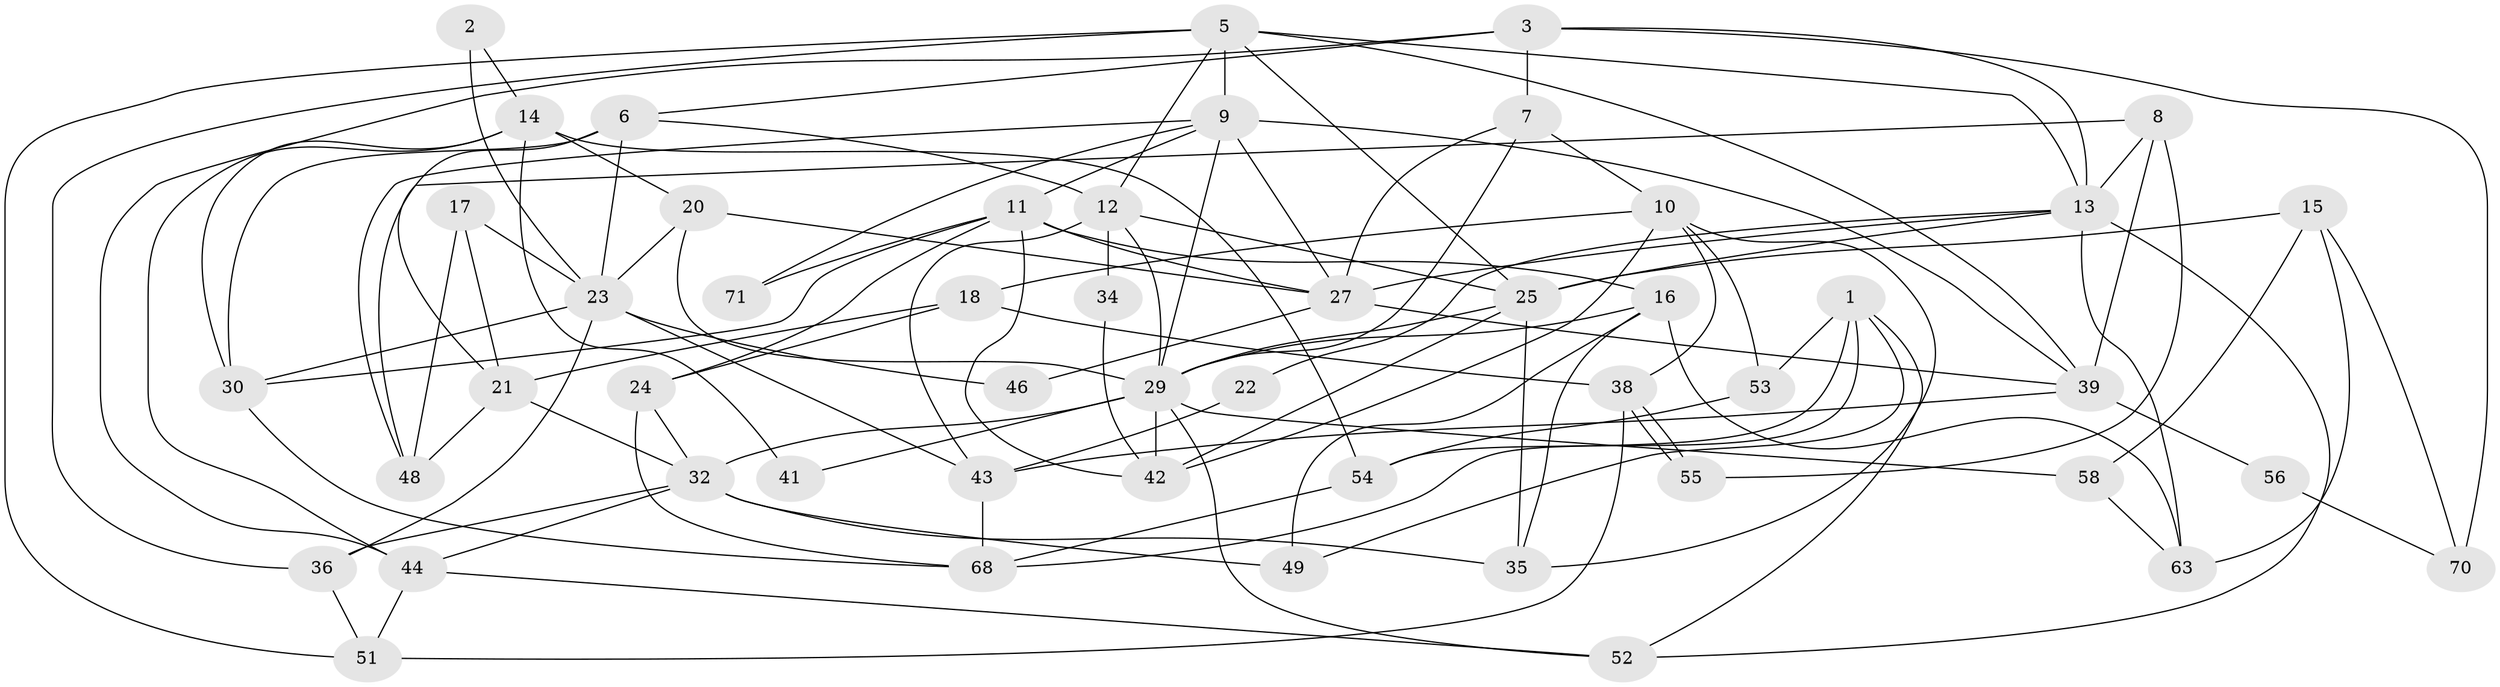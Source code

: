 // original degree distribution, {4: 0.3055555555555556, 2: 0.08333333333333333, 5: 0.19444444444444445, 3: 0.3055555555555556, 6: 0.06944444444444445, 8: 0.013888888888888888, 7: 0.027777777777777776}
// Generated by graph-tools (version 1.1) at 2025/11/02/27/25 16:11:21]
// undirected, 50 vertices, 116 edges
graph export_dot {
graph [start="1"]
  node [color=gray90,style=filled];
  1 [super="+4"];
  2;
  3;
  5 [super="+33"];
  6 [super="+37"];
  7;
  8;
  9 [super="+50"];
  10 [super="+66"];
  11 [super="+62"];
  12 [super="+31"];
  13 [super="+28"];
  14 [super="+69"];
  15;
  16 [super="+19"];
  17;
  18;
  20;
  21;
  22;
  23 [super="+57"];
  24 [super="+45"];
  25 [super="+26"];
  27 [super="+65"];
  29 [super="+59"];
  30 [super="+47"];
  32;
  34;
  35;
  36 [super="+61"];
  38;
  39 [super="+40"];
  41;
  42 [super="+64"];
  43;
  44 [super="+60"];
  46;
  48 [super="+67"];
  49;
  51;
  52;
  53;
  54;
  55;
  56;
  58;
  63;
  68 [super="+72"];
  70;
  71;
  1 -- 49;
  1 -- 54;
  1 -- 68;
  1 -- 52;
  1 -- 53;
  2 -- 14;
  2 -- 23;
  3 -- 6;
  3 -- 7;
  3 -- 70;
  3 -- 44;
  3 -- 13;
  5 -- 25;
  5 -- 13;
  5 -- 51;
  5 -- 9;
  5 -- 36;
  5 -- 39;
  5 -- 12;
  6 -- 12;
  6 -- 23;
  6 -- 48;
  6 -- 30;
  7 -- 29;
  7 -- 10;
  7 -- 27;
  8 -- 13;
  8 -- 21;
  8 -- 55;
  8 -- 39;
  9 -- 48;
  9 -- 29 [weight=3];
  9 -- 39;
  9 -- 71;
  9 -- 27;
  9 -- 11;
  10 -- 38;
  10 -- 18;
  10 -- 53;
  10 -- 35;
  10 -- 42;
  11 -- 16 [weight=2];
  11 -- 42;
  11 -- 71;
  11 -- 24;
  11 -- 27;
  11 -- 30;
  12 -- 29;
  12 -- 25 [weight=2];
  12 -- 34;
  12 -- 43;
  13 -- 22;
  13 -- 52;
  13 -- 25;
  13 -- 63;
  13 -- 27;
  14 -- 44 [weight=2];
  14 -- 30;
  14 -- 41 [weight=2];
  14 -- 20;
  14 -- 54;
  15 -- 58;
  15 -- 25;
  15 -- 63;
  15 -- 70;
  16 -- 63;
  16 -- 35;
  16 -- 49;
  16 -- 29;
  17 -- 21;
  17 -- 48;
  17 -- 23;
  18 -- 21;
  18 -- 38;
  18 -- 24;
  20 -- 27;
  20 -- 29;
  20 -- 23;
  21 -- 32;
  21 -- 48;
  22 -- 43;
  23 -- 43;
  23 -- 30;
  23 -- 46;
  23 -- 36;
  24 -- 32;
  24 -- 68;
  25 -- 35;
  25 -- 29;
  25 -- 42;
  27 -- 39;
  27 -- 46;
  29 -- 32;
  29 -- 42;
  29 -- 52;
  29 -- 58;
  29 -- 41;
  30 -- 68;
  32 -- 35;
  32 -- 36;
  32 -- 49;
  32 -- 44;
  34 -- 42;
  36 -- 51;
  38 -- 55;
  38 -- 55;
  38 -- 51;
  39 -- 43;
  39 -- 56;
  43 -- 68;
  44 -- 51;
  44 -- 52;
  53 -- 54;
  54 -- 68;
  56 -- 70;
  58 -- 63;
}
